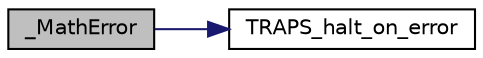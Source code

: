 digraph "_MathError"
{
 // LATEX_PDF_SIZE
  edge [fontname="Helvetica",fontsize="10",labelfontname="Helvetica",labelfontsize="10"];
  node [fontname="Helvetica",fontsize="10",shape=record];
  rankdir="LR";
  Node1 [label="_MathError",height=0.2,width=0.4,color="black", fillcolor="grey75", style="filled", fontcolor="black",tooltip=" "];
  Node1 -> Node2 [color="midnightblue",fontsize="10",style="solid",fontname="Helvetica"];
  Node2 [label="TRAPS_halt_on_error",height=0.2,width=0.4,color="black", fillcolor="white", style="filled",URL="$traps_8h.html#a0333bbed0a73350c26f5e7c151de564f",tooltip=" "];
}
